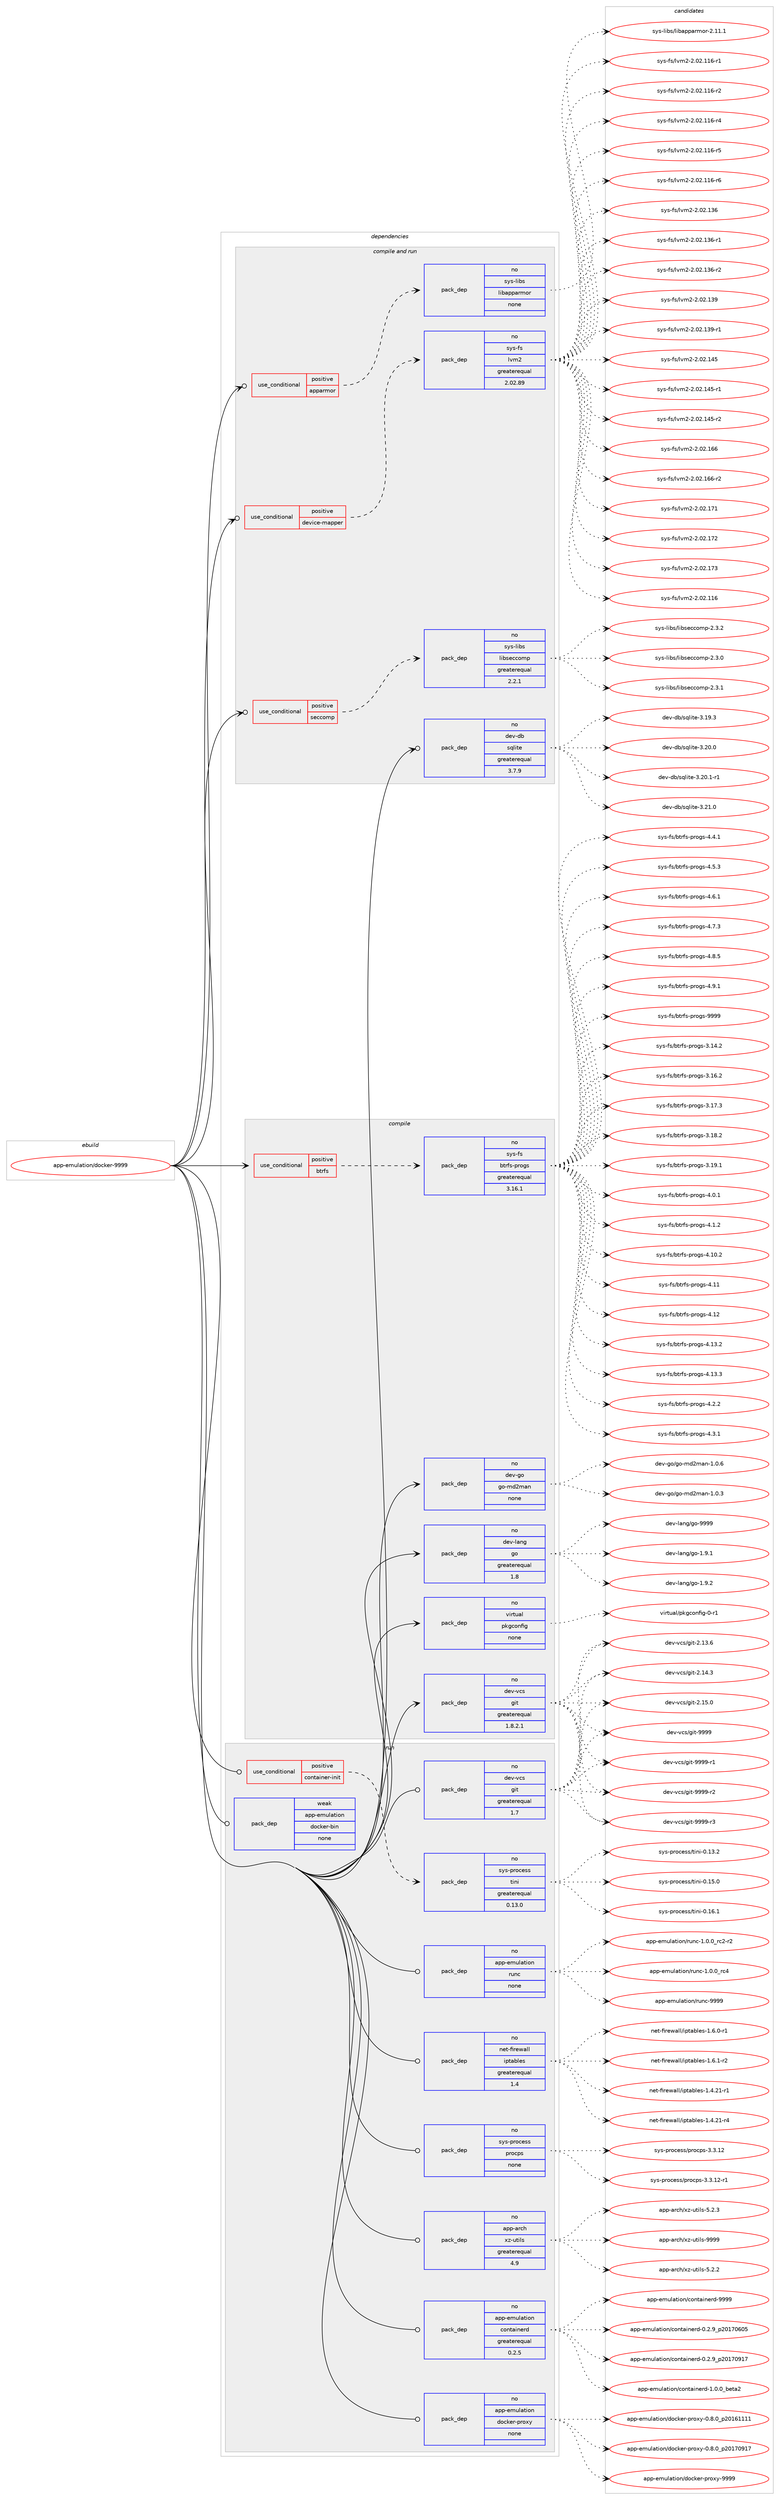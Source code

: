 digraph prolog {

# *************
# Graph options
# *************

newrank=true;
concentrate=true;
compound=true;
graph [rankdir=LR,fontname=Helvetica,fontsize=10,ranksep=1.5];#, ranksep=2.5, nodesep=0.2];
edge  [arrowhead=vee];
node  [fontname=Helvetica,fontsize=10];

# **********
# The ebuild
# **********

subgraph cluster_leftcol {
color=gray;
rank=same;
label=<<i>ebuild</i>>;
id [label="app-emulation/docker-9999", color=red, width=4, href="../app-emulation/docker-9999.svg"];
}

# ****************
# The dependencies
# ****************

subgraph cluster_midcol {
color=gray;
label=<<i>dependencies</i>>;
subgraph cluster_compile {
fillcolor="#eeeeee";
style=filled;
label=<<i>compile</i>>;
subgraph cond5248 {
dependency21539 [label=<<TABLE BORDER="0" CELLBORDER="1" CELLSPACING="0" CELLPADDING="4"><TR><TD ROWSPAN="3" CELLPADDING="10">use_conditional</TD></TR><TR><TD>positive</TD></TR><TR><TD>btrfs</TD></TR></TABLE>>, shape=none, color=red];
subgraph pack15875 {
dependency21540 [label=<<TABLE BORDER="0" CELLBORDER="1" CELLSPACING="0" CELLPADDING="4" WIDTH="220"><TR><TD ROWSPAN="6" CELLPADDING="30">pack_dep</TD></TR><TR><TD WIDTH="110">no</TD></TR><TR><TD>sys-fs</TD></TR><TR><TD>btrfs-progs</TD></TR><TR><TD>greaterequal</TD></TR><TR><TD>3.16.1</TD></TR></TABLE>>, shape=none, color=blue];
}
dependency21539:e -> dependency21540:w [weight=20,style="dashed",arrowhead="vee"];
}
id:e -> dependency21539:w [weight=20,style="solid",arrowhead="vee"];
subgraph pack15876 {
dependency21541 [label=<<TABLE BORDER="0" CELLBORDER="1" CELLSPACING="0" CELLPADDING="4" WIDTH="220"><TR><TD ROWSPAN="6" CELLPADDING="30">pack_dep</TD></TR><TR><TD WIDTH="110">no</TD></TR><TR><TD>dev-go</TD></TR><TR><TD>go-md2man</TD></TR><TR><TD>none</TD></TR><TR><TD></TD></TR></TABLE>>, shape=none, color=blue];
}
id:e -> dependency21541:w [weight=20,style="solid",arrowhead="vee"];
subgraph pack15877 {
dependency21542 [label=<<TABLE BORDER="0" CELLBORDER="1" CELLSPACING="0" CELLPADDING="4" WIDTH="220"><TR><TD ROWSPAN="6" CELLPADDING="30">pack_dep</TD></TR><TR><TD WIDTH="110">no</TD></TR><TR><TD>dev-lang</TD></TR><TR><TD>go</TD></TR><TR><TD>greaterequal</TD></TR><TR><TD>1.8</TD></TR></TABLE>>, shape=none, color=blue];
}
id:e -> dependency21542:w [weight=20,style="solid",arrowhead="vee"];
subgraph pack15878 {
dependency21543 [label=<<TABLE BORDER="0" CELLBORDER="1" CELLSPACING="0" CELLPADDING="4" WIDTH="220"><TR><TD ROWSPAN="6" CELLPADDING="30">pack_dep</TD></TR><TR><TD WIDTH="110">no</TD></TR><TR><TD>dev-vcs</TD></TR><TR><TD>git</TD></TR><TR><TD>greaterequal</TD></TR><TR><TD>1.8.2.1</TD></TR></TABLE>>, shape=none, color=blue];
}
id:e -> dependency21543:w [weight=20,style="solid",arrowhead="vee"];
subgraph pack15879 {
dependency21544 [label=<<TABLE BORDER="0" CELLBORDER="1" CELLSPACING="0" CELLPADDING="4" WIDTH="220"><TR><TD ROWSPAN="6" CELLPADDING="30">pack_dep</TD></TR><TR><TD WIDTH="110">no</TD></TR><TR><TD>virtual</TD></TR><TR><TD>pkgconfig</TD></TR><TR><TD>none</TD></TR><TR><TD></TD></TR></TABLE>>, shape=none, color=blue];
}
id:e -> dependency21544:w [weight=20,style="solid",arrowhead="vee"];
}
subgraph cluster_compileandrun {
fillcolor="#eeeeee";
style=filled;
label=<<i>compile and run</i>>;
subgraph cond5249 {
dependency21545 [label=<<TABLE BORDER="0" CELLBORDER="1" CELLSPACING="0" CELLPADDING="4"><TR><TD ROWSPAN="3" CELLPADDING="10">use_conditional</TD></TR><TR><TD>positive</TD></TR><TR><TD>apparmor</TD></TR></TABLE>>, shape=none, color=red];
subgraph pack15880 {
dependency21546 [label=<<TABLE BORDER="0" CELLBORDER="1" CELLSPACING="0" CELLPADDING="4" WIDTH="220"><TR><TD ROWSPAN="6" CELLPADDING="30">pack_dep</TD></TR><TR><TD WIDTH="110">no</TD></TR><TR><TD>sys-libs</TD></TR><TR><TD>libapparmor</TD></TR><TR><TD>none</TD></TR><TR><TD></TD></TR></TABLE>>, shape=none, color=blue];
}
dependency21545:e -> dependency21546:w [weight=20,style="dashed",arrowhead="vee"];
}
id:e -> dependency21545:w [weight=20,style="solid",arrowhead="odotvee"];
subgraph cond5250 {
dependency21547 [label=<<TABLE BORDER="0" CELLBORDER="1" CELLSPACING="0" CELLPADDING="4"><TR><TD ROWSPAN="3" CELLPADDING="10">use_conditional</TD></TR><TR><TD>positive</TD></TR><TR><TD>device-mapper</TD></TR></TABLE>>, shape=none, color=red];
subgraph pack15881 {
dependency21548 [label=<<TABLE BORDER="0" CELLBORDER="1" CELLSPACING="0" CELLPADDING="4" WIDTH="220"><TR><TD ROWSPAN="6" CELLPADDING="30">pack_dep</TD></TR><TR><TD WIDTH="110">no</TD></TR><TR><TD>sys-fs</TD></TR><TR><TD>lvm2</TD></TR><TR><TD>greaterequal</TD></TR><TR><TD>2.02.89</TD></TR></TABLE>>, shape=none, color=blue];
}
dependency21547:e -> dependency21548:w [weight=20,style="dashed",arrowhead="vee"];
}
id:e -> dependency21547:w [weight=20,style="solid",arrowhead="odotvee"];
subgraph cond5251 {
dependency21549 [label=<<TABLE BORDER="0" CELLBORDER="1" CELLSPACING="0" CELLPADDING="4"><TR><TD ROWSPAN="3" CELLPADDING="10">use_conditional</TD></TR><TR><TD>positive</TD></TR><TR><TD>seccomp</TD></TR></TABLE>>, shape=none, color=red];
subgraph pack15882 {
dependency21550 [label=<<TABLE BORDER="0" CELLBORDER="1" CELLSPACING="0" CELLPADDING="4" WIDTH="220"><TR><TD ROWSPAN="6" CELLPADDING="30">pack_dep</TD></TR><TR><TD WIDTH="110">no</TD></TR><TR><TD>sys-libs</TD></TR><TR><TD>libseccomp</TD></TR><TR><TD>greaterequal</TD></TR><TR><TD>2.2.1</TD></TR></TABLE>>, shape=none, color=blue];
}
dependency21549:e -> dependency21550:w [weight=20,style="dashed",arrowhead="vee"];
}
id:e -> dependency21549:w [weight=20,style="solid",arrowhead="odotvee"];
subgraph pack15883 {
dependency21551 [label=<<TABLE BORDER="0" CELLBORDER="1" CELLSPACING="0" CELLPADDING="4" WIDTH="220"><TR><TD ROWSPAN="6" CELLPADDING="30">pack_dep</TD></TR><TR><TD WIDTH="110">no</TD></TR><TR><TD>dev-db</TD></TR><TR><TD>sqlite</TD></TR><TR><TD>greaterequal</TD></TR><TR><TD>3.7.9</TD></TR></TABLE>>, shape=none, color=blue];
}
id:e -> dependency21551:w [weight=20,style="solid",arrowhead="odotvee"];
}
subgraph cluster_run {
fillcolor="#eeeeee";
style=filled;
label=<<i>run</i>>;
subgraph cond5252 {
dependency21552 [label=<<TABLE BORDER="0" CELLBORDER="1" CELLSPACING="0" CELLPADDING="4"><TR><TD ROWSPAN="3" CELLPADDING="10">use_conditional</TD></TR><TR><TD>positive</TD></TR><TR><TD>container-init</TD></TR></TABLE>>, shape=none, color=red];
subgraph pack15884 {
dependency21553 [label=<<TABLE BORDER="0" CELLBORDER="1" CELLSPACING="0" CELLPADDING="4" WIDTH="220"><TR><TD ROWSPAN="6" CELLPADDING="30">pack_dep</TD></TR><TR><TD WIDTH="110">no</TD></TR><TR><TD>sys-process</TD></TR><TR><TD>tini</TD></TR><TR><TD>greaterequal</TD></TR><TR><TD>0.13.0</TD></TR></TABLE>>, shape=none, color=blue];
}
dependency21552:e -> dependency21553:w [weight=20,style="dashed",arrowhead="vee"];
}
id:e -> dependency21552:w [weight=20,style="solid",arrowhead="odot"];
subgraph pack15885 {
dependency21554 [label=<<TABLE BORDER="0" CELLBORDER="1" CELLSPACING="0" CELLPADDING="4" WIDTH="220"><TR><TD ROWSPAN="6" CELLPADDING="30">pack_dep</TD></TR><TR><TD WIDTH="110">no</TD></TR><TR><TD>app-arch</TD></TR><TR><TD>xz-utils</TD></TR><TR><TD>greaterequal</TD></TR><TR><TD>4.9</TD></TR></TABLE>>, shape=none, color=blue];
}
id:e -> dependency21554:w [weight=20,style="solid",arrowhead="odot"];
subgraph pack15886 {
dependency21555 [label=<<TABLE BORDER="0" CELLBORDER="1" CELLSPACING="0" CELLPADDING="4" WIDTH="220"><TR><TD ROWSPAN="6" CELLPADDING="30">pack_dep</TD></TR><TR><TD WIDTH="110">no</TD></TR><TR><TD>app-emulation</TD></TR><TR><TD>containerd</TD></TR><TR><TD>greaterequal</TD></TR><TR><TD>0.2.5</TD></TR></TABLE>>, shape=none, color=blue];
}
id:e -> dependency21555:w [weight=20,style="solid",arrowhead="odot"];
subgraph pack15887 {
dependency21556 [label=<<TABLE BORDER="0" CELLBORDER="1" CELLSPACING="0" CELLPADDING="4" WIDTH="220"><TR><TD ROWSPAN="6" CELLPADDING="30">pack_dep</TD></TR><TR><TD WIDTH="110">no</TD></TR><TR><TD>app-emulation</TD></TR><TR><TD>docker-proxy</TD></TR><TR><TD>none</TD></TR><TR><TD></TD></TR></TABLE>>, shape=none, color=blue];
}
id:e -> dependency21556:w [weight=20,style="solid",arrowhead="odot"];
subgraph pack15888 {
dependency21557 [label=<<TABLE BORDER="0" CELLBORDER="1" CELLSPACING="0" CELLPADDING="4" WIDTH="220"><TR><TD ROWSPAN="6" CELLPADDING="30">pack_dep</TD></TR><TR><TD WIDTH="110">no</TD></TR><TR><TD>app-emulation</TD></TR><TR><TD>runc</TD></TR><TR><TD>none</TD></TR><TR><TD></TD></TR></TABLE>>, shape=none, color=blue];
}
id:e -> dependency21557:w [weight=20,style="solid",arrowhead="odot"];
subgraph pack15889 {
dependency21558 [label=<<TABLE BORDER="0" CELLBORDER="1" CELLSPACING="0" CELLPADDING="4" WIDTH="220"><TR><TD ROWSPAN="6" CELLPADDING="30">pack_dep</TD></TR><TR><TD WIDTH="110">no</TD></TR><TR><TD>dev-vcs</TD></TR><TR><TD>git</TD></TR><TR><TD>greaterequal</TD></TR><TR><TD>1.7</TD></TR></TABLE>>, shape=none, color=blue];
}
id:e -> dependency21558:w [weight=20,style="solid",arrowhead="odot"];
subgraph pack15890 {
dependency21559 [label=<<TABLE BORDER="0" CELLBORDER="1" CELLSPACING="0" CELLPADDING="4" WIDTH="220"><TR><TD ROWSPAN="6" CELLPADDING="30">pack_dep</TD></TR><TR><TD WIDTH="110">no</TD></TR><TR><TD>net-firewall</TD></TR><TR><TD>iptables</TD></TR><TR><TD>greaterequal</TD></TR><TR><TD>1.4</TD></TR></TABLE>>, shape=none, color=blue];
}
id:e -> dependency21559:w [weight=20,style="solid",arrowhead="odot"];
subgraph pack15891 {
dependency21560 [label=<<TABLE BORDER="0" CELLBORDER="1" CELLSPACING="0" CELLPADDING="4" WIDTH="220"><TR><TD ROWSPAN="6" CELLPADDING="30">pack_dep</TD></TR><TR><TD WIDTH="110">no</TD></TR><TR><TD>sys-process</TD></TR><TR><TD>procps</TD></TR><TR><TD>none</TD></TR><TR><TD></TD></TR></TABLE>>, shape=none, color=blue];
}
id:e -> dependency21560:w [weight=20,style="solid",arrowhead="odot"];
subgraph pack15892 {
dependency21561 [label=<<TABLE BORDER="0" CELLBORDER="1" CELLSPACING="0" CELLPADDING="4" WIDTH="220"><TR><TD ROWSPAN="6" CELLPADDING="30">pack_dep</TD></TR><TR><TD WIDTH="110">weak</TD></TR><TR><TD>app-emulation</TD></TR><TR><TD>docker-bin</TD></TR><TR><TD>none</TD></TR><TR><TD></TD></TR></TABLE>>, shape=none, color=blue];
}
id:e -> dependency21561:w [weight=20,style="solid",arrowhead="odot"];
}
}

# **************
# The candidates
# **************

subgraph cluster_choices {
rank=same;
color=gray;
label=<<i>candidates</i>>;

subgraph choice15875 {
color=black;
nodesep=1;
choice1151211154510211547981161141021154511211411110311545514649524650 [label="sys-fs/btrfs-progs-3.14.2", color=red, width=4,href="../sys-fs/btrfs-progs-3.14.2.svg"];
choice1151211154510211547981161141021154511211411110311545514649544650 [label="sys-fs/btrfs-progs-3.16.2", color=red, width=4,href="../sys-fs/btrfs-progs-3.16.2.svg"];
choice1151211154510211547981161141021154511211411110311545514649554651 [label="sys-fs/btrfs-progs-3.17.3", color=red, width=4,href="../sys-fs/btrfs-progs-3.17.3.svg"];
choice1151211154510211547981161141021154511211411110311545514649564650 [label="sys-fs/btrfs-progs-3.18.2", color=red, width=4,href="../sys-fs/btrfs-progs-3.18.2.svg"];
choice1151211154510211547981161141021154511211411110311545514649574649 [label="sys-fs/btrfs-progs-3.19.1", color=red, width=4,href="../sys-fs/btrfs-progs-3.19.1.svg"];
choice11512111545102115479811611410211545112114111103115455246484649 [label="sys-fs/btrfs-progs-4.0.1", color=red, width=4,href="../sys-fs/btrfs-progs-4.0.1.svg"];
choice11512111545102115479811611410211545112114111103115455246494650 [label="sys-fs/btrfs-progs-4.1.2", color=red, width=4,href="../sys-fs/btrfs-progs-4.1.2.svg"];
choice1151211154510211547981161141021154511211411110311545524649484650 [label="sys-fs/btrfs-progs-4.10.2", color=red, width=4,href="../sys-fs/btrfs-progs-4.10.2.svg"];
choice115121115451021154798116114102115451121141111031154552464949 [label="sys-fs/btrfs-progs-4.11", color=red, width=4,href="../sys-fs/btrfs-progs-4.11.svg"];
choice115121115451021154798116114102115451121141111031154552464950 [label="sys-fs/btrfs-progs-4.12", color=red, width=4,href="../sys-fs/btrfs-progs-4.12.svg"];
choice1151211154510211547981161141021154511211411110311545524649514650 [label="sys-fs/btrfs-progs-4.13.2", color=red, width=4,href="../sys-fs/btrfs-progs-4.13.2.svg"];
choice1151211154510211547981161141021154511211411110311545524649514651 [label="sys-fs/btrfs-progs-4.13.3", color=red, width=4,href="../sys-fs/btrfs-progs-4.13.3.svg"];
choice11512111545102115479811611410211545112114111103115455246504650 [label="sys-fs/btrfs-progs-4.2.2", color=red, width=4,href="../sys-fs/btrfs-progs-4.2.2.svg"];
choice11512111545102115479811611410211545112114111103115455246514649 [label="sys-fs/btrfs-progs-4.3.1", color=red, width=4,href="../sys-fs/btrfs-progs-4.3.1.svg"];
choice11512111545102115479811611410211545112114111103115455246524649 [label="sys-fs/btrfs-progs-4.4.1", color=red, width=4,href="../sys-fs/btrfs-progs-4.4.1.svg"];
choice11512111545102115479811611410211545112114111103115455246534651 [label="sys-fs/btrfs-progs-4.5.3", color=red, width=4,href="../sys-fs/btrfs-progs-4.5.3.svg"];
choice11512111545102115479811611410211545112114111103115455246544649 [label="sys-fs/btrfs-progs-4.6.1", color=red, width=4,href="../sys-fs/btrfs-progs-4.6.1.svg"];
choice11512111545102115479811611410211545112114111103115455246554651 [label="sys-fs/btrfs-progs-4.7.3", color=red, width=4,href="../sys-fs/btrfs-progs-4.7.3.svg"];
choice11512111545102115479811611410211545112114111103115455246564653 [label="sys-fs/btrfs-progs-4.8.5", color=red, width=4,href="../sys-fs/btrfs-progs-4.8.5.svg"];
choice11512111545102115479811611410211545112114111103115455246574649 [label="sys-fs/btrfs-progs-4.9.1", color=red, width=4,href="../sys-fs/btrfs-progs-4.9.1.svg"];
choice115121115451021154798116114102115451121141111031154557575757 [label="sys-fs/btrfs-progs-9999", color=red, width=4,href="../sys-fs/btrfs-progs-9999.svg"];
dependency21540:e -> choice1151211154510211547981161141021154511211411110311545514649524650:w [style=dotted,weight="100"];
dependency21540:e -> choice1151211154510211547981161141021154511211411110311545514649544650:w [style=dotted,weight="100"];
dependency21540:e -> choice1151211154510211547981161141021154511211411110311545514649554651:w [style=dotted,weight="100"];
dependency21540:e -> choice1151211154510211547981161141021154511211411110311545514649564650:w [style=dotted,weight="100"];
dependency21540:e -> choice1151211154510211547981161141021154511211411110311545514649574649:w [style=dotted,weight="100"];
dependency21540:e -> choice11512111545102115479811611410211545112114111103115455246484649:w [style=dotted,weight="100"];
dependency21540:e -> choice11512111545102115479811611410211545112114111103115455246494650:w [style=dotted,weight="100"];
dependency21540:e -> choice1151211154510211547981161141021154511211411110311545524649484650:w [style=dotted,weight="100"];
dependency21540:e -> choice115121115451021154798116114102115451121141111031154552464949:w [style=dotted,weight="100"];
dependency21540:e -> choice115121115451021154798116114102115451121141111031154552464950:w [style=dotted,weight="100"];
dependency21540:e -> choice1151211154510211547981161141021154511211411110311545524649514650:w [style=dotted,weight="100"];
dependency21540:e -> choice1151211154510211547981161141021154511211411110311545524649514651:w [style=dotted,weight="100"];
dependency21540:e -> choice11512111545102115479811611410211545112114111103115455246504650:w [style=dotted,weight="100"];
dependency21540:e -> choice11512111545102115479811611410211545112114111103115455246514649:w [style=dotted,weight="100"];
dependency21540:e -> choice11512111545102115479811611410211545112114111103115455246524649:w [style=dotted,weight="100"];
dependency21540:e -> choice11512111545102115479811611410211545112114111103115455246534651:w [style=dotted,weight="100"];
dependency21540:e -> choice11512111545102115479811611410211545112114111103115455246544649:w [style=dotted,weight="100"];
dependency21540:e -> choice11512111545102115479811611410211545112114111103115455246554651:w [style=dotted,weight="100"];
dependency21540:e -> choice11512111545102115479811611410211545112114111103115455246564653:w [style=dotted,weight="100"];
dependency21540:e -> choice11512111545102115479811611410211545112114111103115455246574649:w [style=dotted,weight="100"];
dependency21540:e -> choice115121115451021154798116114102115451121141111031154557575757:w [style=dotted,weight="100"];
}
subgraph choice15876 {
color=black;
nodesep=1;
choice1001011184510311147103111451091005010997110454946484651 [label="dev-go/go-md2man-1.0.3", color=red, width=4,href="../dev-go/go-md2man-1.0.3.svg"];
choice1001011184510311147103111451091005010997110454946484654 [label="dev-go/go-md2man-1.0.6", color=red, width=4,href="../dev-go/go-md2man-1.0.6.svg"];
dependency21541:e -> choice1001011184510311147103111451091005010997110454946484651:w [style=dotted,weight="100"];
dependency21541:e -> choice1001011184510311147103111451091005010997110454946484654:w [style=dotted,weight="100"];
}
subgraph choice15877 {
color=black;
nodesep=1;
choice100101118451089711010347103111454946574649 [label="dev-lang/go-1.9.1", color=red, width=4,href="../dev-lang/go-1.9.1.svg"];
choice100101118451089711010347103111454946574650 [label="dev-lang/go-1.9.2", color=red, width=4,href="../dev-lang/go-1.9.2.svg"];
choice1001011184510897110103471031114557575757 [label="dev-lang/go-9999", color=red, width=4,href="../dev-lang/go-9999.svg"];
dependency21542:e -> choice100101118451089711010347103111454946574649:w [style=dotted,weight="100"];
dependency21542:e -> choice100101118451089711010347103111454946574650:w [style=dotted,weight="100"];
dependency21542:e -> choice1001011184510897110103471031114557575757:w [style=dotted,weight="100"];
}
subgraph choice15878 {
color=black;
nodesep=1;
choice10010111845118991154710310511645504649514654 [label="dev-vcs/git-2.13.6", color=red, width=4,href="../dev-vcs/git-2.13.6.svg"];
choice10010111845118991154710310511645504649524651 [label="dev-vcs/git-2.14.3", color=red, width=4,href="../dev-vcs/git-2.14.3.svg"];
choice10010111845118991154710310511645504649534648 [label="dev-vcs/git-2.15.0", color=red, width=4,href="../dev-vcs/git-2.15.0.svg"];
choice1001011184511899115471031051164557575757 [label="dev-vcs/git-9999", color=red, width=4,href="../dev-vcs/git-9999.svg"];
choice10010111845118991154710310511645575757574511449 [label="dev-vcs/git-9999-r1", color=red, width=4,href="../dev-vcs/git-9999-r1.svg"];
choice10010111845118991154710310511645575757574511450 [label="dev-vcs/git-9999-r2", color=red, width=4,href="../dev-vcs/git-9999-r2.svg"];
choice10010111845118991154710310511645575757574511451 [label="dev-vcs/git-9999-r3", color=red, width=4,href="../dev-vcs/git-9999-r3.svg"];
dependency21543:e -> choice10010111845118991154710310511645504649514654:w [style=dotted,weight="100"];
dependency21543:e -> choice10010111845118991154710310511645504649524651:w [style=dotted,weight="100"];
dependency21543:e -> choice10010111845118991154710310511645504649534648:w [style=dotted,weight="100"];
dependency21543:e -> choice1001011184511899115471031051164557575757:w [style=dotted,weight="100"];
dependency21543:e -> choice10010111845118991154710310511645575757574511449:w [style=dotted,weight="100"];
dependency21543:e -> choice10010111845118991154710310511645575757574511450:w [style=dotted,weight="100"];
dependency21543:e -> choice10010111845118991154710310511645575757574511451:w [style=dotted,weight="100"];
}
subgraph choice15879 {
color=black;
nodesep=1;
choice11810511411611797108471121071039911111010210510345484511449 [label="virtual/pkgconfig-0-r1", color=red, width=4,href="../virtual/pkgconfig-0-r1.svg"];
dependency21544:e -> choice11810511411611797108471121071039911111010210510345484511449:w [style=dotted,weight="100"];
}
subgraph choice15880 {
color=black;
nodesep=1;
choice11512111545108105981154710810598971121129711410911111445504649494649 [label="sys-libs/libapparmor-2.11.1", color=red, width=4,href="../sys-libs/libapparmor-2.11.1.svg"];
dependency21546:e -> choice11512111545108105981154710810598971121129711410911111445504649494649:w [style=dotted,weight="100"];
}
subgraph choice15881 {
color=black;
nodesep=1;
choice115121115451021154710811810950455046485046494954 [label="sys-fs/lvm2-2.02.116", color=red, width=4,href="../sys-fs/lvm2-2.02.116.svg"];
choice1151211154510211547108118109504550464850464949544511449 [label="sys-fs/lvm2-2.02.116-r1", color=red, width=4,href="../sys-fs/lvm2-2.02.116-r1.svg"];
choice1151211154510211547108118109504550464850464949544511450 [label="sys-fs/lvm2-2.02.116-r2", color=red, width=4,href="../sys-fs/lvm2-2.02.116-r2.svg"];
choice1151211154510211547108118109504550464850464949544511452 [label="sys-fs/lvm2-2.02.116-r4", color=red, width=4,href="../sys-fs/lvm2-2.02.116-r4.svg"];
choice1151211154510211547108118109504550464850464949544511453 [label="sys-fs/lvm2-2.02.116-r5", color=red, width=4,href="../sys-fs/lvm2-2.02.116-r5.svg"];
choice1151211154510211547108118109504550464850464949544511454 [label="sys-fs/lvm2-2.02.116-r6", color=red, width=4,href="../sys-fs/lvm2-2.02.116-r6.svg"];
choice115121115451021154710811810950455046485046495154 [label="sys-fs/lvm2-2.02.136", color=red, width=4,href="../sys-fs/lvm2-2.02.136.svg"];
choice1151211154510211547108118109504550464850464951544511449 [label="sys-fs/lvm2-2.02.136-r1", color=red, width=4,href="../sys-fs/lvm2-2.02.136-r1.svg"];
choice1151211154510211547108118109504550464850464951544511450 [label="sys-fs/lvm2-2.02.136-r2", color=red, width=4,href="../sys-fs/lvm2-2.02.136-r2.svg"];
choice115121115451021154710811810950455046485046495157 [label="sys-fs/lvm2-2.02.139", color=red, width=4,href="../sys-fs/lvm2-2.02.139.svg"];
choice1151211154510211547108118109504550464850464951574511449 [label="sys-fs/lvm2-2.02.139-r1", color=red, width=4,href="../sys-fs/lvm2-2.02.139-r1.svg"];
choice115121115451021154710811810950455046485046495253 [label="sys-fs/lvm2-2.02.145", color=red, width=4,href="../sys-fs/lvm2-2.02.145.svg"];
choice1151211154510211547108118109504550464850464952534511449 [label="sys-fs/lvm2-2.02.145-r1", color=red, width=4,href="../sys-fs/lvm2-2.02.145-r1.svg"];
choice1151211154510211547108118109504550464850464952534511450 [label="sys-fs/lvm2-2.02.145-r2", color=red, width=4,href="../sys-fs/lvm2-2.02.145-r2.svg"];
choice115121115451021154710811810950455046485046495454 [label="sys-fs/lvm2-2.02.166", color=red, width=4,href="../sys-fs/lvm2-2.02.166.svg"];
choice1151211154510211547108118109504550464850464954544511450 [label="sys-fs/lvm2-2.02.166-r2", color=red, width=4,href="../sys-fs/lvm2-2.02.166-r2.svg"];
choice115121115451021154710811810950455046485046495549 [label="sys-fs/lvm2-2.02.171", color=red, width=4,href="../sys-fs/lvm2-2.02.171.svg"];
choice115121115451021154710811810950455046485046495550 [label="sys-fs/lvm2-2.02.172", color=red, width=4,href="../sys-fs/lvm2-2.02.172.svg"];
choice115121115451021154710811810950455046485046495551 [label="sys-fs/lvm2-2.02.173", color=red, width=4,href="../sys-fs/lvm2-2.02.173.svg"];
dependency21548:e -> choice115121115451021154710811810950455046485046494954:w [style=dotted,weight="100"];
dependency21548:e -> choice1151211154510211547108118109504550464850464949544511449:w [style=dotted,weight="100"];
dependency21548:e -> choice1151211154510211547108118109504550464850464949544511450:w [style=dotted,weight="100"];
dependency21548:e -> choice1151211154510211547108118109504550464850464949544511452:w [style=dotted,weight="100"];
dependency21548:e -> choice1151211154510211547108118109504550464850464949544511453:w [style=dotted,weight="100"];
dependency21548:e -> choice1151211154510211547108118109504550464850464949544511454:w [style=dotted,weight="100"];
dependency21548:e -> choice115121115451021154710811810950455046485046495154:w [style=dotted,weight="100"];
dependency21548:e -> choice1151211154510211547108118109504550464850464951544511449:w [style=dotted,weight="100"];
dependency21548:e -> choice1151211154510211547108118109504550464850464951544511450:w [style=dotted,weight="100"];
dependency21548:e -> choice115121115451021154710811810950455046485046495157:w [style=dotted,weight="100"];
dependency21548:e -> choice1151211154510211547108118109504550464850464951574511449:w [style=dotted,weight="100"];
dependency21548:e -> choice115121115451021154710811810950455046485046495253:w [style=dotted,weight="100"];
dependency21548:e -> choice1151211154510211547108118109504550464850464952534511449:w [style=dotted,weight="100"];
dependency21548:e -> choice1151211154510211547108118109504550464850464952534511450:w [style=dotted,weight="100"];
dependency21548:e -> choice115121115451021154710811810950455046485046495454:w [style=dotted,weight="100"];
dependency21548:e -> choice1151211154510211547108118109504550464850464954544511450:w [style=dotted,weight="100"];
dependency21548:e -> choice115121115451021154710811810950455046485046495549:w [style=dotted,weight="100"];
dependency21548:e -> choice115121115451021154710811810950455046485046495550:w [style=dotted,weight="100"];
dependency21548:e -> choice115121115451021154710811810950455046485046495551:w [style=dotted,weight="100"];
}
subgraph choice15882 {
color=black;
nodesep=1;
choice115121115451081059811547108105981151019999111109112455046514648 [label="sys-libs/libseccomp-2.3.0", color=red, width=4,href="../sys-libs/libseccomp-2.3.0.svg"];
choice115121115451081059811547108105981151019999111109112455046514649 [label="sys-libs/libseccomp-2.3.1", color=red, width=4,href="../sys-libs/libseccomp-2.3.1.svg"];
choice115121115451081059811547108105981151019999111109112455046514650 [label="sys-libs/libseccomp-2.3.2", color=red, width=4,href="../sys-libs/libseccomp-2.3.2.svg"];
dependency21550:e -> choice115121115451081059811547108105981151019999111109112455046514648:w [style=dotted,weight="100"];
dependency21550:e -> choice115121115451081059811547108105981151019999111109112455046514649:w [style=dotted,weight="100"];
dependency21550:e -> choice115121115451081059811547108105981151019999111109112455046514650:w [style=dotted,weight="100"];
}
subgraph choice15883 {
color=black;
nodesep=1;
choice10010111845100984711511310810511610145514649574651 [label="dev-db/sqlite-3.19.3", color=red, width=4,href="../dev-db/sqlite-3.19.3.svg"];
choice10010111845100984711511310810511610145514650484648 [label="dev-db/sqlite-3.20.0", color=red, width=4,href="../dev-db/sqlite-3.20.0.svg"];
choice100101118451009847115113108105116101455146504846494511449 [label="dev-db/sqlite-3.20.1-r1", color=red, width=4,href="../dev-db/sqlite-3.20.1-r1.svg"];
choice10010111845100984711511310810511610145514650494648 [label="dev-db/sqlite-3.21.0", color=red, width=4,href="../dev-db/sqlite-3.21.0.svg"];
dependency21551:e -> choice10010111845100984711511310810511610145514649574651:w [style=dotted,weight="100"];
dependency21551:e -> choice10010111845100984711511310810511610145514650484648:w [style=dotted,weight="100"];
dependency21551:e -> choice100101118451009847115113108105116101455146504846494511449:w [style=dotted,weight="100"];
dependency21551:e -> choice10010111845100984711511310810511610145514650494648:w [style=dotted,weight="100"];
}
subgraph choice15884 {
color=black;
nodesep=1;
choice11512111545112114111991011151154711610511010545484649514650 [label="sys-process/tini-0.13.2", color=red, width=4,href="../sys-process/tini-0.13.2.svg"];
choice11512111545112114111991011151154711610511010545484649534648 [label="sys-process/tini-0.15.0", color=red, width=4,href="../sys-process/tini-0.15.0.svg"];
choice11512111545112114111991011151154711610511010545484649544649 [label="sys-process/tini-0.16.1", color=red, width=4,href="../sys-process/tini-0.16.1.svg"];
dependency21553:e -> choice11512111545112114111991011151154711610511010545484649514650:w [style=dotted,weight="100"];
dependency21553:e -> choice11512111545112114111991011151154711610511010545484649534648:w [style=dotted,weight="100"];
dependency21553:e -> choice11512111545112114111991011151154711610511010545484649544649:w [style=dotted,weight="100"];
}
subgraph choice15885 {
color=black;
nodesep=1;
choice971121124597114991044712012245117116105108115455346504650 [label="app-arch/xz-utils-5.2.2", color=red, width=4,href="../app-arch/xz-utils-5.2.2.svg"];
choice971121124597114991044712012245117116105108115455346504651 [label="app-arch/xz-utils-5.2.3", color=red, width=4,href="../app-arch/xz-utils-5.2.3.svg"];
choice9711211245971149910447120122451171161051081154557575757 [label="app-arch/xz-utils-9999", color=red, width=4,href="../app-arch/xz-utils-9999.svg"];
dependency21554:e -> choice971121124597114991044712012245117116105108115455346504650:w [style=dotted,weight="100"];
dependency21554:e -> choice971121124597114991044712012245117116105108115455346504651:w [style=dotted,weight="100"];
dependency21554:e -> choice9711211245971149910447120122451171161051081154557575757:w [style=dotted,weight="100"];
}
subgraph choice15886 {
color=black;
nodesep=1;
choice971121124510110911710897116105111110479911111011697105110101114100454846504657951125048495548544853 [label="app-emulation/containerd-0.2.9_p20170605", color=red, width=4,href="../app-emulation/containerd-0.2.9_p20170605.svg"];
choice971121124510110911710897116105111110479911111011697105110101114100454846504657951125048495548574955 [label="app-emulation/containerd-0.2.9_p20170917", color=red, width=4,href="../app-emulation/containerd-0.2.9_p20170917.svg"];
choice97112112451011091171089711610511111047991111101169710511010111410045494648464895981011169750 [label="app-emulation/containerd-1.0.0_beta2", color=red, width=4,href="../app-emulation/containerd-1.0.0_beta2.svg"];
choice9711211245101109117108971161051111104799111110116971051101011141004557575757 [label="app-emulation/containerd-9999", color=red, width=4,href="../app-emulation/containerd-9999.svg"];
dependency21555:e -> choice971121124510110911710897116105111110479911111011697105110101114100454846504657951125048495548544853:w [style=dotted,weight="100"];
dependency21555:e -> choice971121124510110911710897116105111110479911111011697105110101114100454846504657951125048495548574955:w [style=dotted,weight="100"];
dependency21555:e -> choice97112112451011091171089711610511111047991111101169710511010111410045494648464895981011169750:w [style=dotted,weight="100"];
dependency21555:e -> choice9711211245101109117108971161051111104799111110116971051101011141004557575757:w [style=dotted,weight="100"];
}
subgraph choice15887 {
color=black;
nodesep=1;
choice971121124510110911710897116105111110471001119910710111445112114111120121454846564648951125048495449494949 [label="app-emulation/docker-proxy-0.8.0_p20161111", color=red, width=4,href="../app-emulation/docker-proxy-0.8.0_p20161111.svg"];
choice971121124510110911710897116105111110471001119910710111445112114111120121454846564648951125048495548574955 [label="app-emulation/docker-proxy-0.8.0_p20170917", color=red, width=4,href="../app-emulation/docker-proxy-0.8.0_p20170917.svg"];
choice9711211245101109117108971161051111104710011199107101114451121141111201214557575757 [label="app-emulation/docker-proxy-9999", color=red, width=4,href="../app-emulation/docker-proxy-9999.svg"];
dependency21556:e -> choice971121124510110911710897116105111110471001119910710111445112114111120121454846564648951125048495449494949:w [style=dotted,weight="100"];
dependency21556:e -> choice971121124510110911710897116105111110471001119910710111445112114111120121454846564648951125048495548574955:w [style=dotted,weight="100"];
dependency21556:e -> choice9711211245101109117108971161051111104710011199107101114451121141111201214557575757:w [style=dotted,weight="100"];
}
subgraph choice15888 {
color=black;
nodesep=1;
choice97112112451011091171089711610511111047114117110994549464846489511499504511450 [label="app-emulation/runc-1.0.0_rc2-r2", color=red, width=4,href="../app-emulation/runc-1.0.0_rc2-r2.svg"];
choice9711211245101109117108971161051111104711411711099454946484648951149952 [label="app-emulation/runc-1.0.0_rc4", color=red, width=4,href="../app-emulation/runc-1.0.0_rc4.svg"];
choice97112112451011091171089711610511111047114117110994557575757 [label="app-emulation/runc-9999", color=red, width=4,href="../app-emulation/runc-9999.svg"];
dependency21557:e -> choice97112112451011091171089711610511111047114117110994549464846489511499504511450:w [style=dotted,weight="100"];
dependency21557:e -> choice9711211245101109117108971161051111104711411711099454946484648951149952:w [style=dotted,weight="100"];
dependency21557:e -> choice97112112451011091171089711610511111047114117110994557575757:w [style=dotted,weight="100"];
}
subgraph choice15889 {
color=black;
nodesep=1;
choice10010111845118991154710310511645504649514654 [label="dev-vcs/git-2.13.6", color=red, width=4,href="../dev-vcs/git-2.13.6.svg"];
choice10010111845118991154710310511645504649524651 [label="dev-vcs/git-2.14.3", color=red, width=4,href="../dev-vcs/git-2.14.3.svg"];
choice10010111845118991154710310511645504649534648 [label="dev-vcs/git-2.15.0", color=red, width=4,href="../dev-vcs/git-2.15.0.svg"];
choice1001011184511899115471031051164557575757 [label="dev-vcs/git-9999", color=red, width=4,href="../dev-vcs/git-9999.svg"];
choice10010111845118991154710310511645575757574511449 [label="dev-vcs/git-9999-r1", color=red, width=4,href="../dev-vcs/git-9999-r1.svg"];
choice10010111845118991154710310511645575757574511450 [label="dev-vcs/git-9999-r2", color=red, width=4,href="../dev-vcs/git-9999-r2.svg"];
choice10010111845118991154710310511645575757574511451 [label="dev-vcs/git-9999-r3", color=red, width=4,href="../dev-vcs/git-9999-r3.svg"];
dependency21558:e -> choice10010111845118991154710310511645504649514654:w [style=dotted,weight="100"];
dependency21558:e -> choice10010111845118991154710310511645504649524651:w [style=dotted,weight="100"];
dependency21558:e -> choice10010111845118991154710310511645504649534648:w [style=dotted,weight="100"];
dependency21558:e -> choice1001011184511899115471031051164557575757:w [style=dotted,weight="100"];
dependency21558:e -> choice10010111845118991154710310511645575757574511449:w [style=dotted,weight="100"];
dependency21558:e -> choice10010111845118991154710310511645575757574511450:w [style=dotted,weight="100"];
dependency21558:e -> choice10010111845118991154710310511645575757574511451:w [style=dotted,weight="100"];
}
subgraph choice15890 {
color=black;
nodesep=1;
choice1101011164510210511410111997108108471051121169798108101115454946524650494511449 [label="net-firewall/iptables-1.4.21-r1", color=red, width=4,href="../net-firewall/iptables-1.4.21-r1.svg"];
choice1101011164510210511410111997108108471051121169798108101115454946524650494511452 [label="net-firewall/iptables-1.4.21-r4", color=red, width=4,href="../net-firewall/iptables-1.4.21-r4.svg"];
choice11010111645102105114101119971081084710511211697981081011154549465446484511449 [label="net-firewall/iptables-1.6.0-r1", color=red, width=4,href="../net-firewall/iptables-1.6.0-r1.svg"];
choice11010111645102105114101119971081084710511211697981081011154549465446494511450 [label="net-firewall/iptables-1.6.1-r2", color=red, width=4,href="../net-firewall/iptables-1.6.1-r2.svg"];
dependency21559:e -> choice1101011164510210511410111997108108471051121169798108101115454946524650494511449:w [style=dotted,weight="100"];
dependency21559:e -> choice1101011164510210511410111997108108471051121169798108101115454946524650494511452:w [style=dotted,weight="100"];
dependency21559:e -> choice11010111645102105114101119971081084710511211697981081011154549465446484511449:w [style=dotted,weight="100"];
dependency21559:e -> choice11010111645102105114101119971081084710511211697981081011154549465446494511450:w [style=dotted,weight="100"];
}
subgraph choice15891 {
color=black;
nodesep=1;
choice1151211154511211411199101115115471121141119911211545514651464950 [label="sys-process/procps-3.3.12", color=red, width=4,href="../sys-process/procps-3.3.12.svg"];
choice11512111545112114111991011151154711211411199112115455146514649504511449 [label="sys-process/procps-3.3.12-r1", color=red, width=4,href="../sys-process/procps-3.3.12-r1.svg"];
dependency21560:e -> choice1151211154511211411199101115115471121141119911211545514651464950:w [style=dotted,weight="100"];
dependency21560:e -> choice11512111545112114111991011151154711211411199112115455146514649504511449:w [style=dotted,weight="100"];
}
subgraph choice15892 {
color=black;
nodesep=1;
}
}

}
